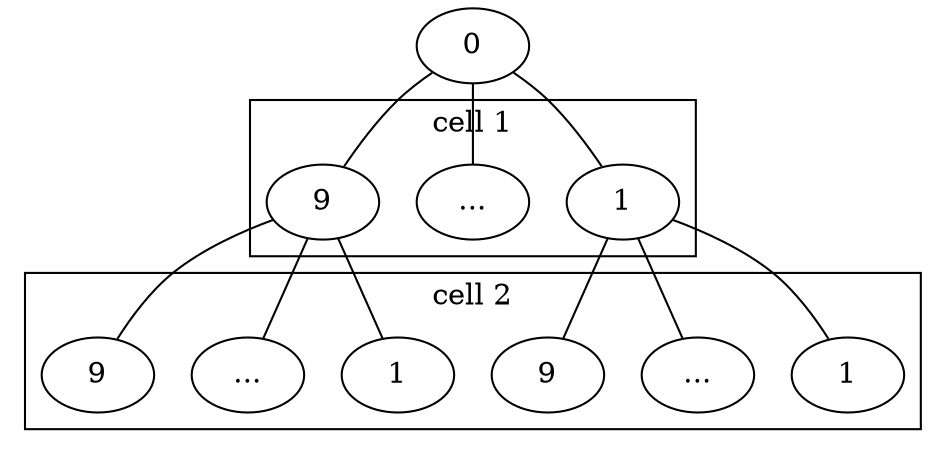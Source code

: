 graph {
  root[label="0"];

  node1[label="1"];
  nodex[label="..."];
  node9[label="9"];

  node11[label="1"];
  node1x[label="..."];
  node19[label="9"];

  node91[label="1"];
  node9x[label="..."];
  node99[label="9"];

  root--{node1,nodex,node9};
  node1--{node11,node1x,node19};
  node9--{node91,node9x,node99};

  subgraph cluster_1 {
    label="cell 1";
    {node1,nodex,node9};
  }

  subgraph cluster_2 {
    label="cell 2";
    {node11,node1x,node19};
    {node91,node9x,node99};
  }
}
